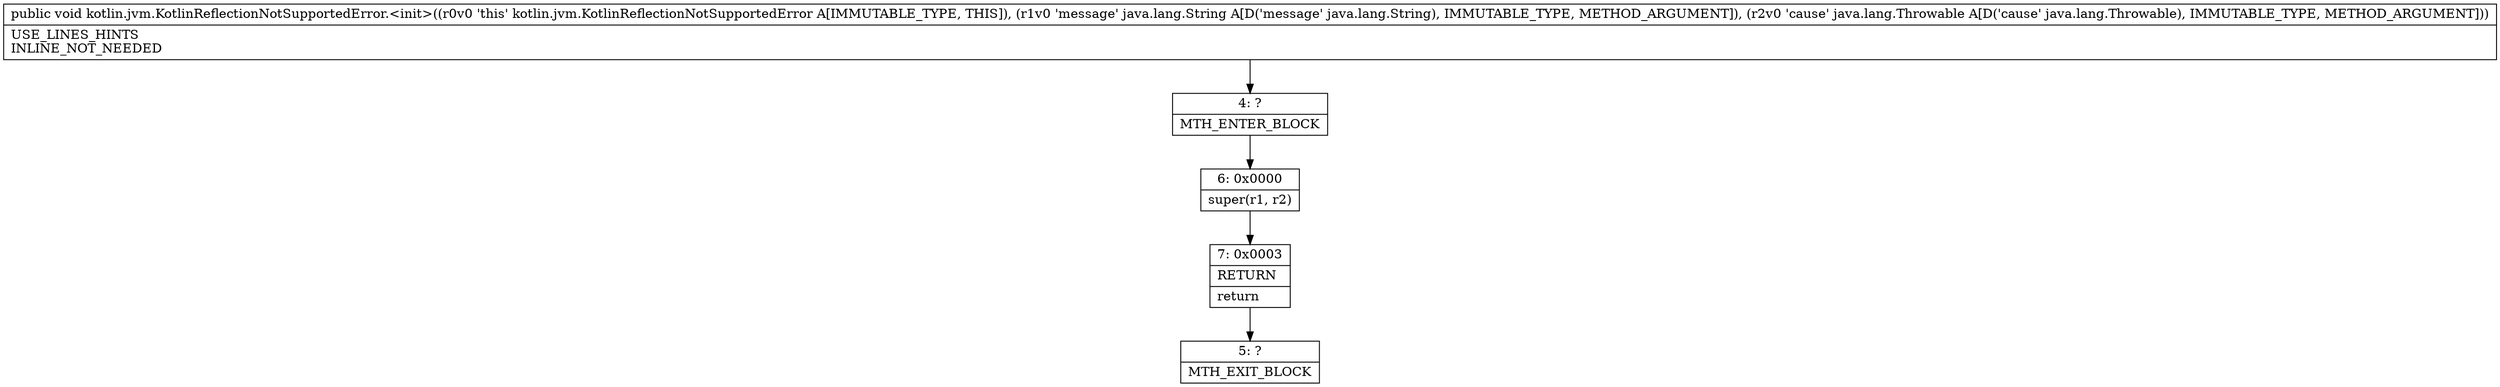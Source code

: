 digraph "CFG forkotlin.jvm.KotlinReflectionNotSupportedError.\<init\>(Ljava\/lang\/String;Ljava\/lang\/Throwable;)V" {
Node_4 [shape=record,label="{4\:\ ?|MTH_ENTER_BLOCK\l}"];
Node_6 [shape=record,label="{6\:\ 0x0000|super(r1, r2)\l}"];
Node_7 [shape=record,label="{7\:\ 0x0003|RETURN\l|return\l}"];
Node_5 [shape=record,label="{5\:\ ?|MTH_EXIT_BLOCK\l}"];
MethodNode[shape=record,label="{public void kotlin.jvm.KotlinReflectionNotSupportedError.\<init\>((r0v0 'this' kotlin.jvm.KotlinReflectionNotSupportedError A[IMMUTABLE_TYPE, THIS]), (r1v0 'message' java.lang.String A[D('message' java.lang.String), IMMUTABLE_TYPE, METHOD_ARGUMENT]), (r2v0 'cause' java.lang.Throwable A[D('cause' java.lang.Throwable), IMMUTABLE_TYPE, METHOD_ARGUMENT]))  | USE_LINES_HINTS\lINLINE_NOT_NEEDED\l}"];
MethodNode -> Node_4;Node_4 -> Node_6;
Node_6 -> Node_7;
Node_7 -> Node_5;
}

